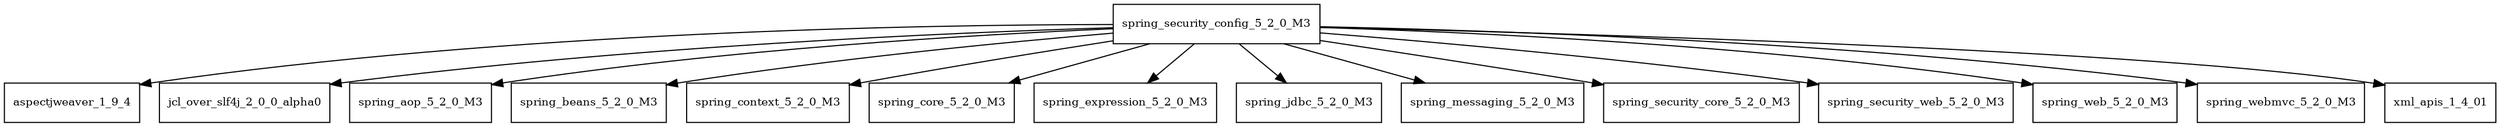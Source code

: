 digraph spring_security_config_5_2_0_M3_dependencies {
  node [shape = box, fontsize=10.0];
  spring_security_config_5_2_0_M3 -> aspectjweaver_1_9_4;
  spring_security_config_5_2_0_M3 -> jcl_over_slf4j_2_0_0_alpha0;
  spring_security_config_5_2_0_M3 -> spring_aop_5_2_0_M3;
  spring_security_config_5_2_0_M3 -> spring_beans_5_2_0_M3;
  spring_security_config_5_2_0_M3 -> spring_context_5_2_0_M3;
  spring_security_config_5_2_0_M3 -> spring_core_5_2_0_M3;
  spring_security_config_5_2_0_M3 -> spring_expression_5_2_0_M3;
  spring_security_config_5_2_0_M3 -> spring_jdbc_5_2_0_M3;
  spring_security_config_5_2_0_M3 -> spring_messaging_5_2_0_M3;
  spring_security_config_5_2_0_M3 -> spring_security_core_5_2_0_M3;
  spring_security_config_5_2_0_M3 -> spring_security_web_5_2_0_M3;
  spring_security_config_5_2_0_M3 -> spring_web_5_2_0_M3;
  spring_security_config_5_2_0_M3 -> spring_webmvc_5_2_0_M3;
  spring_security_config_5_2_0_M3 -> xml_apis_1_4_01;
}
